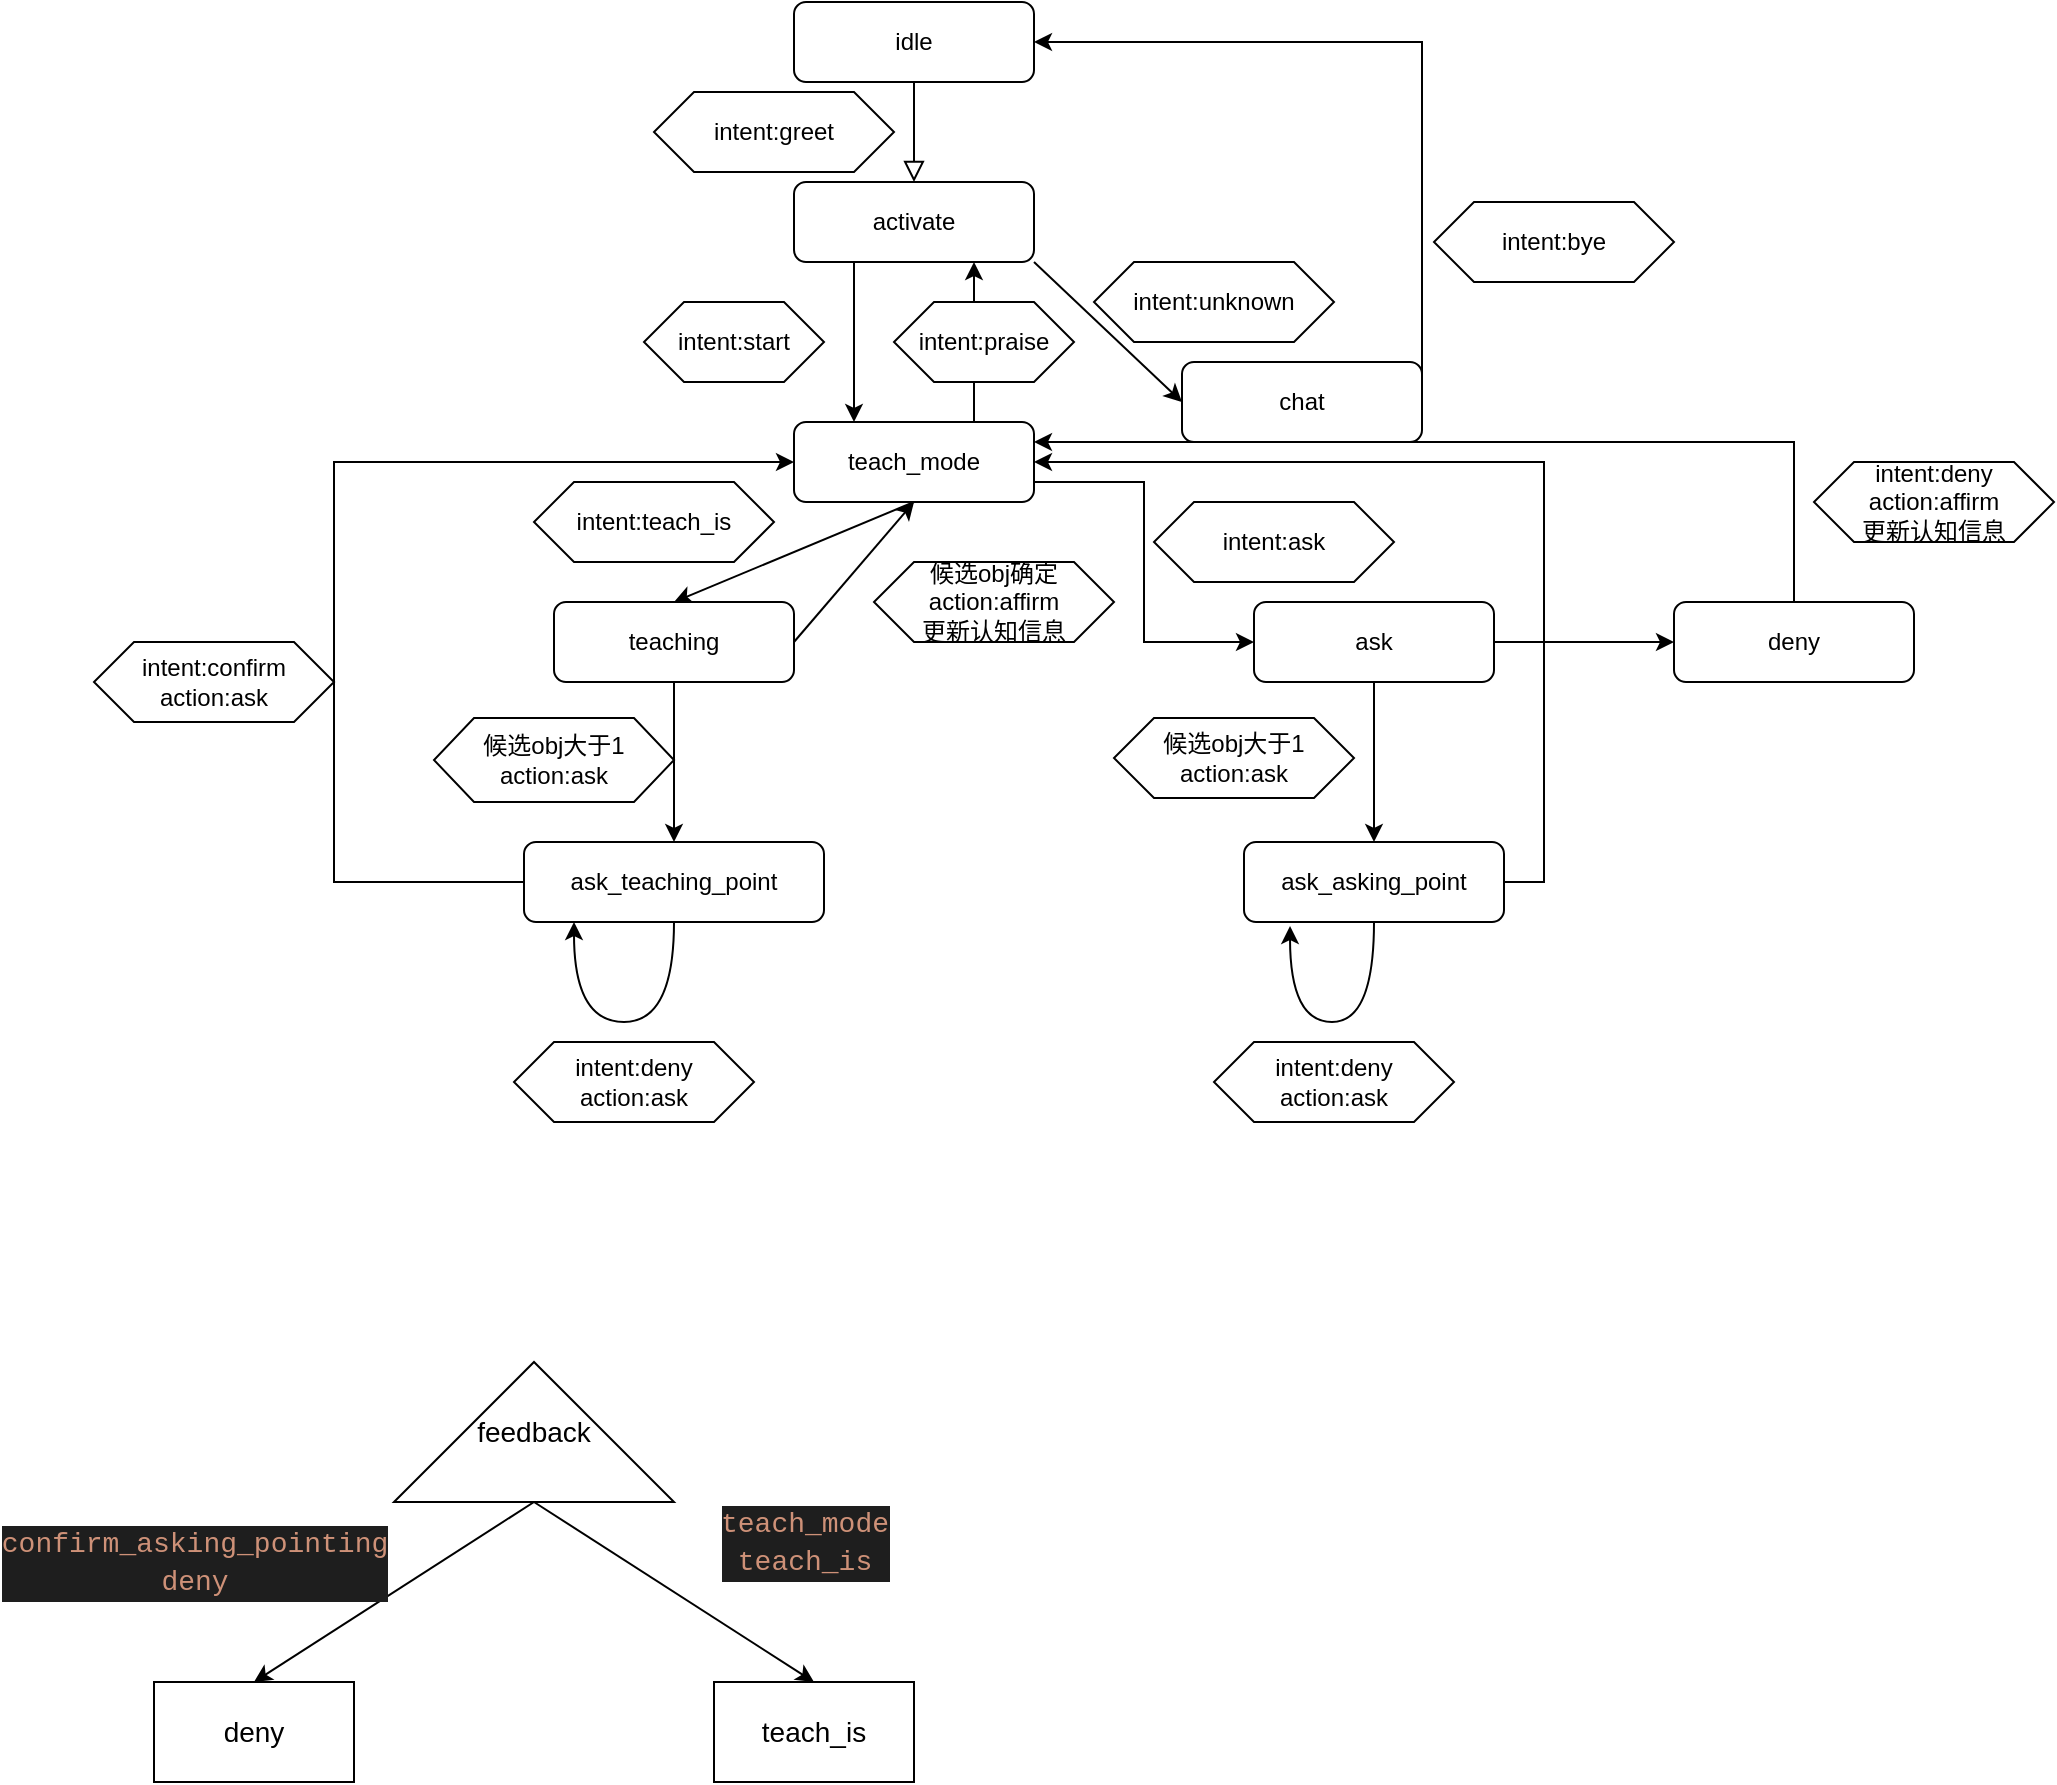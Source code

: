 <mxfile version="16.4.6" type="github">
  <diagram id="D6BylBkNNL8FtkSG672A" name="Page-1">
    <mxGraphModel dx="1650" dy="898" grid="1" gridSize="10" guides="1" tooltips="1" connect="1" arrows="1" fold="1" page="1" pageScale="1" pageWidth="1169" pageHeight="1654" math="0" shadow="0">
      <root>
        <mxCell id="0" />
        <mxCell id="1" parent="0" />
        <mxCell id="P8GiVf-amTZCyg1b9BKk-1" value="" style="rounded=0;html=1;jettySize=auto;orthogonalLoop=1;fontSize=11;endArrow=block;endFill=0;endSize=8;strokeWidth=1;shadow=0;labelBackgroundColor=none;edgeStyle=orthogonalEdgeStyle;entryX=0.5;entryY=0;entryDx=0;entryDy=0;" edge="1" parent="1" source="P8GiVf-amTZCyg1b9BKk-2" target="P8GiVf-amTZCyg1b9BKk-5">
          <mxGeometry relative="1" as="geometry">
            <mxPoint x="460" y="70" as="targetPoint" />
          </mxGeometry>
        </mxCell>
        <mxCell id="P8GiVf-amTZCyg1b9BKk-2" value="idle" style="rounded=1;whiteSpace=wrap;html=1;fontSize=12;glass=0;strokeWidth=1;shadow=0;" vertex="1" parent="1">
          <mxGeometry x="400" width="120" height="40" as="geometry" />
        </mxCell>
        <mxCell id="P8GiVf-amTZCyg1b9BKk-3" style="rounded=0;orthogonalLoop=1;jettySize=auto;html=1;exitX=1;exitY=1;exitDx=0;exitDy=0;entryX=0;entryY=0.5;entryDx=0;entryDy=0;" edge="1" parent="1" source="P8GiVf-amTZCyg1b9BKk-5" target="P8GiVf-amTZCyg1b9BKk-12">
          <mxGeometry relative="1" as="geometry" />
        </mxCell>
        <mxCell id="P8GiVf-amTZCyg1b9BKk-4" style="edgeStyle=orthogonalEdgeStyle;curved=1;rounded=0;orthogonalLoop=1;jettySize=auto;html=1;exitX=0.25;exitY=1;exitDx=0;exitDy=0;entryX=0.25;entryY=0;entryDx=0;entryDy=0;" edge="1" parent="1" source="P8GiVf-amTZCyg1b9BKk-5" target="P8GiVf-amTZCyg1b9BKk-9">
          <mxGeometry relative="1" as="geometry" />
        </mxCell>
        <mxCell id="P8GiVf-amTZCyg1b9BKk-5" value="activate" style="rounded=1;whiteSpace=wrap;html=1;fontSize=12;glass=0;strokeWidth=1;shadow=0;" vertex="1" parent="1">
          <mxGeometry x="400" y="90" width="120" height="40" as="geometry" />
        </mxCell>
        <mxCell id="P8GiVf-amTZCyg1b9BKk-6" style="edgeStyle=none;rounded=0;orthogonalLoop=1;jettySize=auto;html=1;exitX=0.5;exitY=1;exitDx=0;exitDy=0;entryX=0.5;entryY=0;entryDx=0;entryDy=0;" edge="1" parent="1" source="P8GiVf-amTZCyg1b9BKk-9" target="P8GiVf-amTZCyg1b9BKk-18">
          <mxGeometry relative="1" as="geometry" />
        </mxCell>
        <mxCell id="P8GiVf-amTZCyg1b9BKk-7" style="edgeStyle=orthogonalEdgeStyle;rounded=0;orthogonalLoop=1;jettySize=auto;html=1;exitX=1;exitY=0.5;exitDx=0;exitDy=0;entryX=0;entryY=0.5;entryDx=0;entryDy=0;" edge="1" parent="1" source="P8GiVf-amTZCyg1b9BKk-9" target="P8GiVf-amTZCyg1b9BKk-21">
          <mxGeometry relative="1" as="geometry">
            <Array as="points">
              <mxPoint x="520" y="240" />
              <mxPoint x="575" y="240" />
              <mxPoint x="575" y="320" />
            </Array>
          </mxGeometry>
        </mxCell>
        <mxCell id="P8GiVf-amTZCyg1b9BKk-8" style="edgeStyle=orthogonalEdgeStyle;curved=1;rounded=0;orthogonalLoop=1;jettySize=auto;html=1;exitX=0.75;exitY=0;exitDx=0;exitDy=0;entryX=0.75;entryY=1;entryDx=0;entryDy=0;" edge="1" parent="1" source="P8GiVf-amTZCyg1b9BKk-9" target="P8GiVf-amTZCyg1b9BKk-5">
          <mxGeometry relative="1" as="geometry" />
        </mxCell>
        <mxCell id="P8GiVf-amTZCyg1b9BKk-9" value="teach_mode" style="rounded=1;whiteSpace=wrap;html=1;fontSize=12;glass=0;strokeWidth=1;shadow=0;" vertex="1" parent="1">
          <mxGeometry x="400" y="210" width="120" height="40" as="geometry" />
        </mxCell>
        <mxCell id="P8GiVf-amTZCyg1b9BKk-10" value="&lt;span&gt;intent:greet&lt;/span&gt;" style="shape=hexagon;perimeter=hexagonPerimeter2;whiteSpace=wrap;html=1;fixedSize=1;" vertex="1" parent="1">
          <mxGeometry x="330" y="45" width="120" height="40" as="geometry" />
        </mxCell>
        <mxCell id="P8GiVf-amTZCyg1b9BKk-11" style="edgeStyle=none;rounded=0;orthogonalLoop=1;jettySize=auto;html=1;exitX=1;exitY=0.5;exitDx=0;exitDy=0;entryX=1;entryY=0.5;entryDx=0;entryDy=0;" edge="1" parent="1" source="P8GiVf-amTZCyg1b9BKk-12" target="P8GiVf-amTZCyg1b9BKk-2">
          <mxGeometry relative="1" as="geometry">
            <Array as="points">
              <mxPoint x="714" y="20" />
            </Array>
          </mxGeometry>
        </mxCell>
        <mxCell id="P8GiVf-amTZCyg1b9BKk-12" value="chat" style="rounded=1;whiteSpace=wrap;html=1;fontSize=12;glass=0;strokeWidth=1;shadow=0;" vertex="1" parent="1">
          <mxGeometry x="594" y="180" width="120" height="40" as="geometry" />
        </mxCell>
        <mxCell id="P8GiVf-amTZCyg1b9BKk-13" value="&lt;span&gt;intent:unknown&lt;/span&gt;" style="shape=hexagon;perimeter=hexagonPerimeter2;whiteSpace=wrap;html=1;fixedSize=1;" vertex="1" parent="1">
          <mxGeometry x="550" y="130" width="120" height="40" as="geometry" />
        </mxCell>
        <mxCell id="P8GiVf-amTZCyg1b9BKk-14" value="&lt;span&gt;intent:start&lt;/span&gt;" style="shape=hexagon;perimeter=hexagonPerimeter2;whiteSpace=wrap;html=1;fixedSize=1;" vertex="1" parent="1">
          <mxGeometry x="325" y="150" width="90" height="40" as="geometry" />
        </mxCell>
        <mxCell id="P8GiVf-amTZCyg1b9BKk-15" value="&lt;span&gt;intent:bye&lt;/span&gt;" style="shape=hexagon;perimeter=hexagonPerimeter2;whiteSpace=wrap;html=1;fixedSize=1;" vertex="1" parent="1">
          <mxGeometry x="720" y="100" width="120" height="40" as="geometry" />
        </mxCell>
        <mxCell id="P8GiVf-amTZCyg1b9BKk-16" style="edgeStyle=none;rounded=0;orthogonalLoop=1;jettySize=auto;html=1;exitX=1;exitY=0.5;exitDx=0;exitDy=0;" edge="1" parent="1" source="P8GiVf-amTZCyg1b9BKk-18">
          <mxGeometry relative="1" as="geometry">
            <mxPoint x="460" y="250" as="targetPoint" />
          </mxGeometry>
        </mxCell>
        <mxCell id="P8GiVf-amTZCyg1b9BKk-17" style="edgeStyle=none;rounded=0;orthogonalLoop=1;jettySize=auto;html=1;exitX=0.5;exitY=1;exitDx=0;exitDy=0;entryX=0.5;entryY=0;entryDx=0;entryDy=0;" edge="1" parent="1" source="P8GiVf-amTZCyg1b9BKk-18" target="P8GiVf-amTZCyg1b9BKk-25">
          <mxGeometry relative="1" as="geometry" />
        </mxCell>
        <mxCell id="P8GiVf-amTZCyg1b9BKk-18" value="teaching" style="rounded=1;whiteSpace=wrap;html=1;fontSize=12;glass=0;strokeWidth=1;shadow=0;" vertex="1" parent="1">
          <mxGeometry x="280" y="300" width="120" height="40" as="geometry" />
        </mxCell>
        <mxCell id="P8GiVf-amTZCyg1b9BKk-19" style="edgeStyle=orthogonalEdgeStyle;rounded=0;orthogonalLoop=1;jettySize=auto;html=1;exitX=0.5;exitY=1;exitDx=0;exitDy=0;entryX=0.5;entryY=0;entryDx=0;entryDy=0;" edge="1" parent="1" source="P8GiVf-amTZCyg1b9BKk-21" target="P8GiVf-amTZCyg1b9BKk-32">
          <mxGeometry relative="1" as="geometry" />
        </mxCell>
        <mxCell id="P8GiVf-amTZCyg1b9BKk-20" style="edgeStyle=orthogonalEdgeStyle;curved=1;rounded=0;orthogonalLoop=1;jettySize=auto;html=1;exitX=1;exitY=0.5;exitDx=0;exitDy=0;entryX=0;entryY=0.5;entryDx=0;entryDy=0;" edge="1" parent="1" source="P8GiVf-amTZCyg1b9BKk-21" target="P8GiVf-amTZCyg1b9BKk-35">
          <mxGeometry relative="1" as="geometry" />
        </mxCell>
        <mxCell id="P8GiVf-amTZCyg1b9BKk-21" value="ask" style="rounded=1;whiteSpace=wrap;html=1;fontSize=12;glass=0;strokeWidth=1;shadow=0;" vertex="1" parent="1">
          <mxGeometry x="630" y="300" width="120" height="40" as="geometry" />
        </mxCell>
        <mxCell id="P8GiVf-amTZCyg1b9BKk-22" value="&lt;span&gt;intent:teach_is&lt;/span&gt;" style="shape=hexagon;perimeter=hexagonPerimeter2;whiteSpace=wrap;html=1;fixedSize=1;" vertex="1" parent="1">
          <mxGeometry x="270" y="240" width="120" height="40" as="geometry" />
        </mxCell>
        <mxCell id="P8GiVf-amTZCyg1b9BKk-23" style="edgeStyle=orthogonalEdgeStyle;rounded=0;orthogonalLoop=1;jettySize=auto;html=1;exitX=0;exitY=0.5;exitDx=0;exitDy=0;entryX=0;entryY=0.5;entryDx=0;entryDy=0;" edge="1" parent="1" source="P8GiVf-amTZCyg1b9BKk-25" target="P8GiVf-amTZCyg1b9BKk-9">
          <mxGeometry relative="1" as="geometry">
            <Array as="points">
              <mxPoint x="170" y="440" />
              <mxPoint x="170" y="230" />
            </Array>
          </mxGeometry>
        </mxCell>
        <mxCell id="P8GiVf-amTZCyg1b9BKk-24" style="edgeStyle=orthogonalEdgeStyle;rounded=0;orthogonalLoop=1;jettySize=auto;html=1;exitX=0.5;exitY=1;exitDx=0;exitDy=0;curved=1;" edge="1" parent="1" source="P8GiVf-amTZCyg1b9BKk-25" target="P8GiVf-amTZCyg1b9BKk-25">
          <mxGeometry relative="1" as="geometry">
            <mxPoint x="310" y="470" as="targetPoint" />
            <Array as="points">
              <mxPoint x="340" y="510" />
              <mxPoint x="290" y="510" />
            </Array>
          </mxGeometry>
        </mxCell>
        <mxCell id="P8GiVf-amTZCyg1b9BKk-25" value="ask_teaching_point" style="rounded=1;whiteSpace=wrap;html=1;fontSize=12;glass=0;strokeWidth=1;shadow=0;" vertex="1" parent="1">
          <mxGeometry x="265" y="420" width="150" height="40" as="geometry" />
        </mxCell>
        <mxCell id="P8GiVf-amTZCyg1b9BKk-26" value="&lt;span&gt;候选obj确定&lt;br&gt;action:affirm&lt;br&gt;更新认知信息&lt;br&gt;&lt;/span&gt;" style="shape=hexagon;perimeter=hexagonPerimeter2;whiteSpace=wrap;html=1;fixedSize=1;" vertex="1" parent="1">
          <mxGeometry x="440" y="280" width="120" height="40" as="geometry" />
        </mxCell>
        <mxCell id="P8GiVf-amTZCyg1b9BKk-27" value="&lt;span&gt;候选obj大于1&lt;br&gt;action:&lt;/span&gt;ask&lt;span&gt;&lt;br&gt;&lt;/span&gt;" style="shape=hexagon;perimeter=hexagonPerimeter2;whiteSpace=wrap;html=1;fixedSize=1;" vertex="1" parent="1">
          <mxGeometry x="220" y="358" width="120" height="42" as="geometry" />
        </mxCell>
        <mxCell id="P8GiVf-amTZCyg1b9BKk-28" value="&lt;span&gt;intent:confirm&lt;br&gt;action:ask&lt;br&gt;&lt;/span&gt;" style="shape=hexagon;perimeter=hexagonPerimeter2;whiteSpace=wrap;html=1;fixedSize=1;" vertex="1" parent="1">
          <mxGeometry x="50" y="320" width="120" height="40" as="geometry" />
        </mxCell>
        <mxCell id="P8GiVf-amTZCyg1b9BKk-29" value="&lt;span&gt;intent:deny&lt;br&gt;action:ask&lt;br&gt;&lt;/span&gt;" style="shape=hexagon;perimeter=hexagonPerimeter2;whiteSpace=wrap;html=1;fixedSize=1;" vertex="1" parent="1">
          <mxGeometry x="260" y="520" width="120" height="40" as="geometry" />
        </mxCell>
        <mxCell id="P8GiVf-amTZCyg1b9BKk-30" value="&lt;span&gt;intent:ask&lt;br&gt;&lt;/span&gt;" style="shape=hexagon;perimeter=hexagonPerimeter2;whiteSpace=wrap;html=1;fixedSize=1;" vertex="1" parent="1">
          <mxGeometry x="580" y="250" width="120" height="40" as="geometry" />
        </mxCell>
        <mxCell id="P8GiVf-amTZCyg1b9BKk-31" style="edgeStyle=orthogonalEdgeStyle;rounded=0;orthogonalLoop=1;jettySize=auto;html=1;exitX=1;exitY=0.5;exitDx=0;exitDy=0;entryX=1;entryY=0.5;entryDx=0;entryDy=0;" edge="1" parent="1" source="P8GiVf-amTZCyg1b9BKk-32" target="P8GiVf-amTZCyg1b9BKk-9">
          <mxGeometry relative="1" as="geometry" />
        </mxCell>
        <mxCell id="P8GiVf-amTZCyg1b9BKk-32" value="ask_asking_point" style="rounded=1;whiteSpace=wrap;html=1;fontSize=12;glass=0;strokeWidth=1;shadow=0;" vertex="1" parent="1">
          <mxGeometry x="625" y="420" width="130" height="40" as="geometry" />
        </mxCell>
        <mxCell id="P8GiVf-amTZCyg1b9BKk-33" value="&lt;span&gt;候选obj大于1&lt;br&gt;action:ask&lt;br&gt;&lt;/span&gt;" style="shape=hexagon;perimeter=hexagonPerimeter2;whiteSpace=wrap;html=1;fixedSize=1;" vertex="1" parent="1">
          <mxGeometry x="560" y="358" width="120" height="40" as="geometry" />
        </mxCell>
        <mxCell id="P8GiVf-amTZCyg1b9BKk-34" style="edgeStyle=orthogonalEdgeStyle;rounded=0;orthogonalLoop=1;jettySize=auto;html=1;exitX=0.5;exitY=0;exitDx=0;exitDy=0;entryX=1;entryY=0.25;entryDx=0;entryDy=0;" edge="1" parent="1" source="P8GiVf-amTZCyg1b9BKk-35" target="P8GiVf-amTZCyg1b9BKk-9">
          <mxGeometry relative="1" as="geometry">
            <Array as="points">
              <mxPoint x="900" y="220" />
            </Array>
          </mxGeometry>
        </mxCell>
        <mxCell id="P8GiVf-amTZCyg1b9BKk-35" value="deny" style="rounded=1;whiteSpace=wrap;html=1;fontSize=12;glass=0;strokeWidth=1;shadow=0;" vertex="1" parent="1">
          <mxGeometry x="840" y="300" width="120" height="40" as="geometry" />
        </mxCell>
        <mxCell id="P8GiVf-amTZCyg1b9BKk-36" style="edgeStyle=orthogonalEdgeStyle;curved=1;rounded=0;orthogonalLoop=1;jettySize=auto;html=1;exitX=0.5;exitY=1;exitDx=0;exitDy=0;entryX=0.177;entryY=1.05;entryDx=0;entryDy=0;entryPerimeter=0;" edge="1" parent="1" source="P8GiVf-amTZCyg1b9BKk-32" target="P8GiVf-amTZCyg1b9BKk-32">
          <mxGeometry relative="1" as="geometry">
            <Array as="points">
              <mxPoint x="690" y="510" />
              <mxPoint x="648" y="510" />
            </Array>
          </mxGeometry>
        </mxCell>
        <mxCell id="P8GiVf-amTZCyg1b9BKk-37" value="&lt;span&gt;intent:deny&lt;br&gt;action:ask&lt;br&gt;&lt;/span&gt;" style="shape=hexagon;perimeter=hexagonPerimeter2;whiteSpace=wrap;html=1;fixedSize=1;" vertex="1" parent="1">
          <mxGeometry x="610" y="520" width="120" height="40" as="geometry" />
        </mxCell>
        <mxCell id="P8GiVf-amTZCyg1b9BKk-38" value="&lt;span&gt;intent:praise&lt;/span&gt;" style="shape=hexagon;perimeter=hexagonPerimeter2;whiteSpace=wrap;html=1;fixedSize=1;" vertex="1" parent="1">
          <mxGeometry x="450" y="150" width="90" height="40" as="geometry" />
        </mxCell>
        <mxCell id="P8GiVf-amTZCyg1b9BKk-39" value="&lt;span&gt;intent:deny&lt;br&gt;action:affirm&lt;br&gt;更新认知信息&lt;br&gt;&lt;/span&gt;" style="shape=hexagon;perimeter=hexagonPerimeter2;whiteSpace=wrap;html=1;fixedSize=1;" vertex="1" parent="1">
          <mxGeometry x="910" y="230" width="120" height="40" as="geometry" />
        </mxCell>
        <mxCell id="P8GiVf-amTZCyg1b9BKk-40" value="&lt;font style=&quot;font-size: 14px&quot;&gt;feedback&lt;/font&gt;" style="triangle;whiteSpace=wrap;html=1;direction=north;" vertex="1" parent="1">
          <mxGeometry x="200" y="680" width="140" height="70" as="geometry" />
        </mxCell>
        <mxCell id="P8GiVf-amTZCyg1b9BKk-41" value="" style="endArrow=classic;html=1;rounded=0;fontSize=14;exitX=0;exitY=0.5;exitDx=0;exitDy=0;entryX=0.5;entryY=0;entryDx=0;entryDy=0;" edge="1" parent="1" source="P8GiVf-amTZCyg1b9BKk-40" target="P8GiVf-amTZCyg1b9BKk-43">
          <mxGeometry width="50" height="50" relative="1" as="geometry">
            <mxPoint x="690" y="840" as="sourcePoint" />
            <mxPoint x="210" y="810" as="targetPoint" />
          </mxGeometry>
        </mxCell>
        <mxCell id="P8GiVf-amTZCyg1b9BKk-42" value="" style="endArrow=classic;html=1;rounded=0;fontSize=14;exitX=0;exitY=0.5;exitDx=0;exitDy=0;entryX=0.5;entryY=0;entryDx=0;entryDy=0;" edge="1" parent="1" source="P8GiVf-amTZCyg1b9BKk-40" target="P8GiVf-amTZCyg1b9BKk-44">
          <mxGeometry width="50" height="50" relative="1" as="geometry">
            <mxPoint x="280" y="760" as="sourcePoint" />
            <mxPoint x="320" y="810" as="targetPoint" />
          </mxGeometry>
        </mxCell>
        <mxCell id="P8GiVf-amTZCyg1b9BKk-43" value="deny" style="rounded=0;whiteSpace=wrap;html=1;fontSize=14;" vertex="1" parent="1">
          <mxGeometry x="80" y="840" width="100" height="50" as="geometry" />
        </mxCell>
        <mxCell id="P8GiVf-amTZCyg1b9BKk-44" value="teach_is" style="rounded=0;whiteSpace=wrap;html=1;fontSize=14;" vertex="1" parent="1">
          <mxGeometry x="360" y="840" width="100" height="50" as="geometry" />
        </mxCell>
        <mxCell id="P8GiVf-amTZCyg1b9BKk-45" value="&lt;div style=&quot;color: rgb(212 , 212 , 212) ; background-color: rgb(30 , 30 , 30) ; font-family: &amp;#34;consolas&amp;#34; , &amp;#34;courier new&amp;#34; , monospace ; line-height: 19px&quot;&gt;&lt;span style=&quot;color: #ce9178&quot;&gt;confirm_asking_pointing&lt;/span&gt;&lt;/div&gt;&lt;div style=&quot;color: rgb(212 , 212 , 212) ; background-color: rgb(30 , 30 , 30) ; font-family: &amp;#34;consolas&amp;#34; , &amp;#34;courier new&amp;#34; , monospace ; line-height: 19px&quot;&gt;&lt;span style=&quot;color: #ce9178&quot;&gt;deny&lt;/span&gt;&lt;/div&gt;" style="text;html=1;align=center;verticalAlign=middle;resizable=0;points=[];autosize=1;strokeColor=none;fillColor=none;fontSize=14;" vertex="1" parent="1">
          <mxGeometry x="5" y="760" width="190" height="40" as="geometry" />
        </mxCell>
        <mxCell id="P8GiVf-amTZCyg1b9BKk-46" value="&lt;div style=&quot;color: rgb(212 , 212 , 212) ; background-color: rgb(30 , 30 , 30) ; font-family: &amp;#34;consolas&amp;#34; , &amp;#34;courier new&amp;#34; , monospace ; line-height: 19px&quot;&gt;&lt;span style=&quot;color: #ce9178&quot;&gt;teach_mode&lt;/span&gt;&lt;/div&gt;&lt;div style=&quot;color: rgb(212 , 212 , 212) ; background-color: rgb(30 , 30 , 30) ; font-family: &amp;#34;consolas&amp;#34; , &amp;#34;courier new&amp;#34; , monospace ; line-height: 19px&quot;&gt;&lt;span style=&quot;color: #ce9178&quot;&gt;teach_is&lt;/span&gt;&lt;/div&gt;" style="text;html=1;align=center;verticalAlign=middle;resizable=0;points=[];autosize=1;strokeColor=none;fillColor=none;fontSize=14;" vertex="1" parent="1">
          <mxGeometry x="360" y="750" width="90" height="40" as="geometry" />
        </mxCell>
      </root>
    </mxGraphModel>
  </diagram>
</mxfile>
